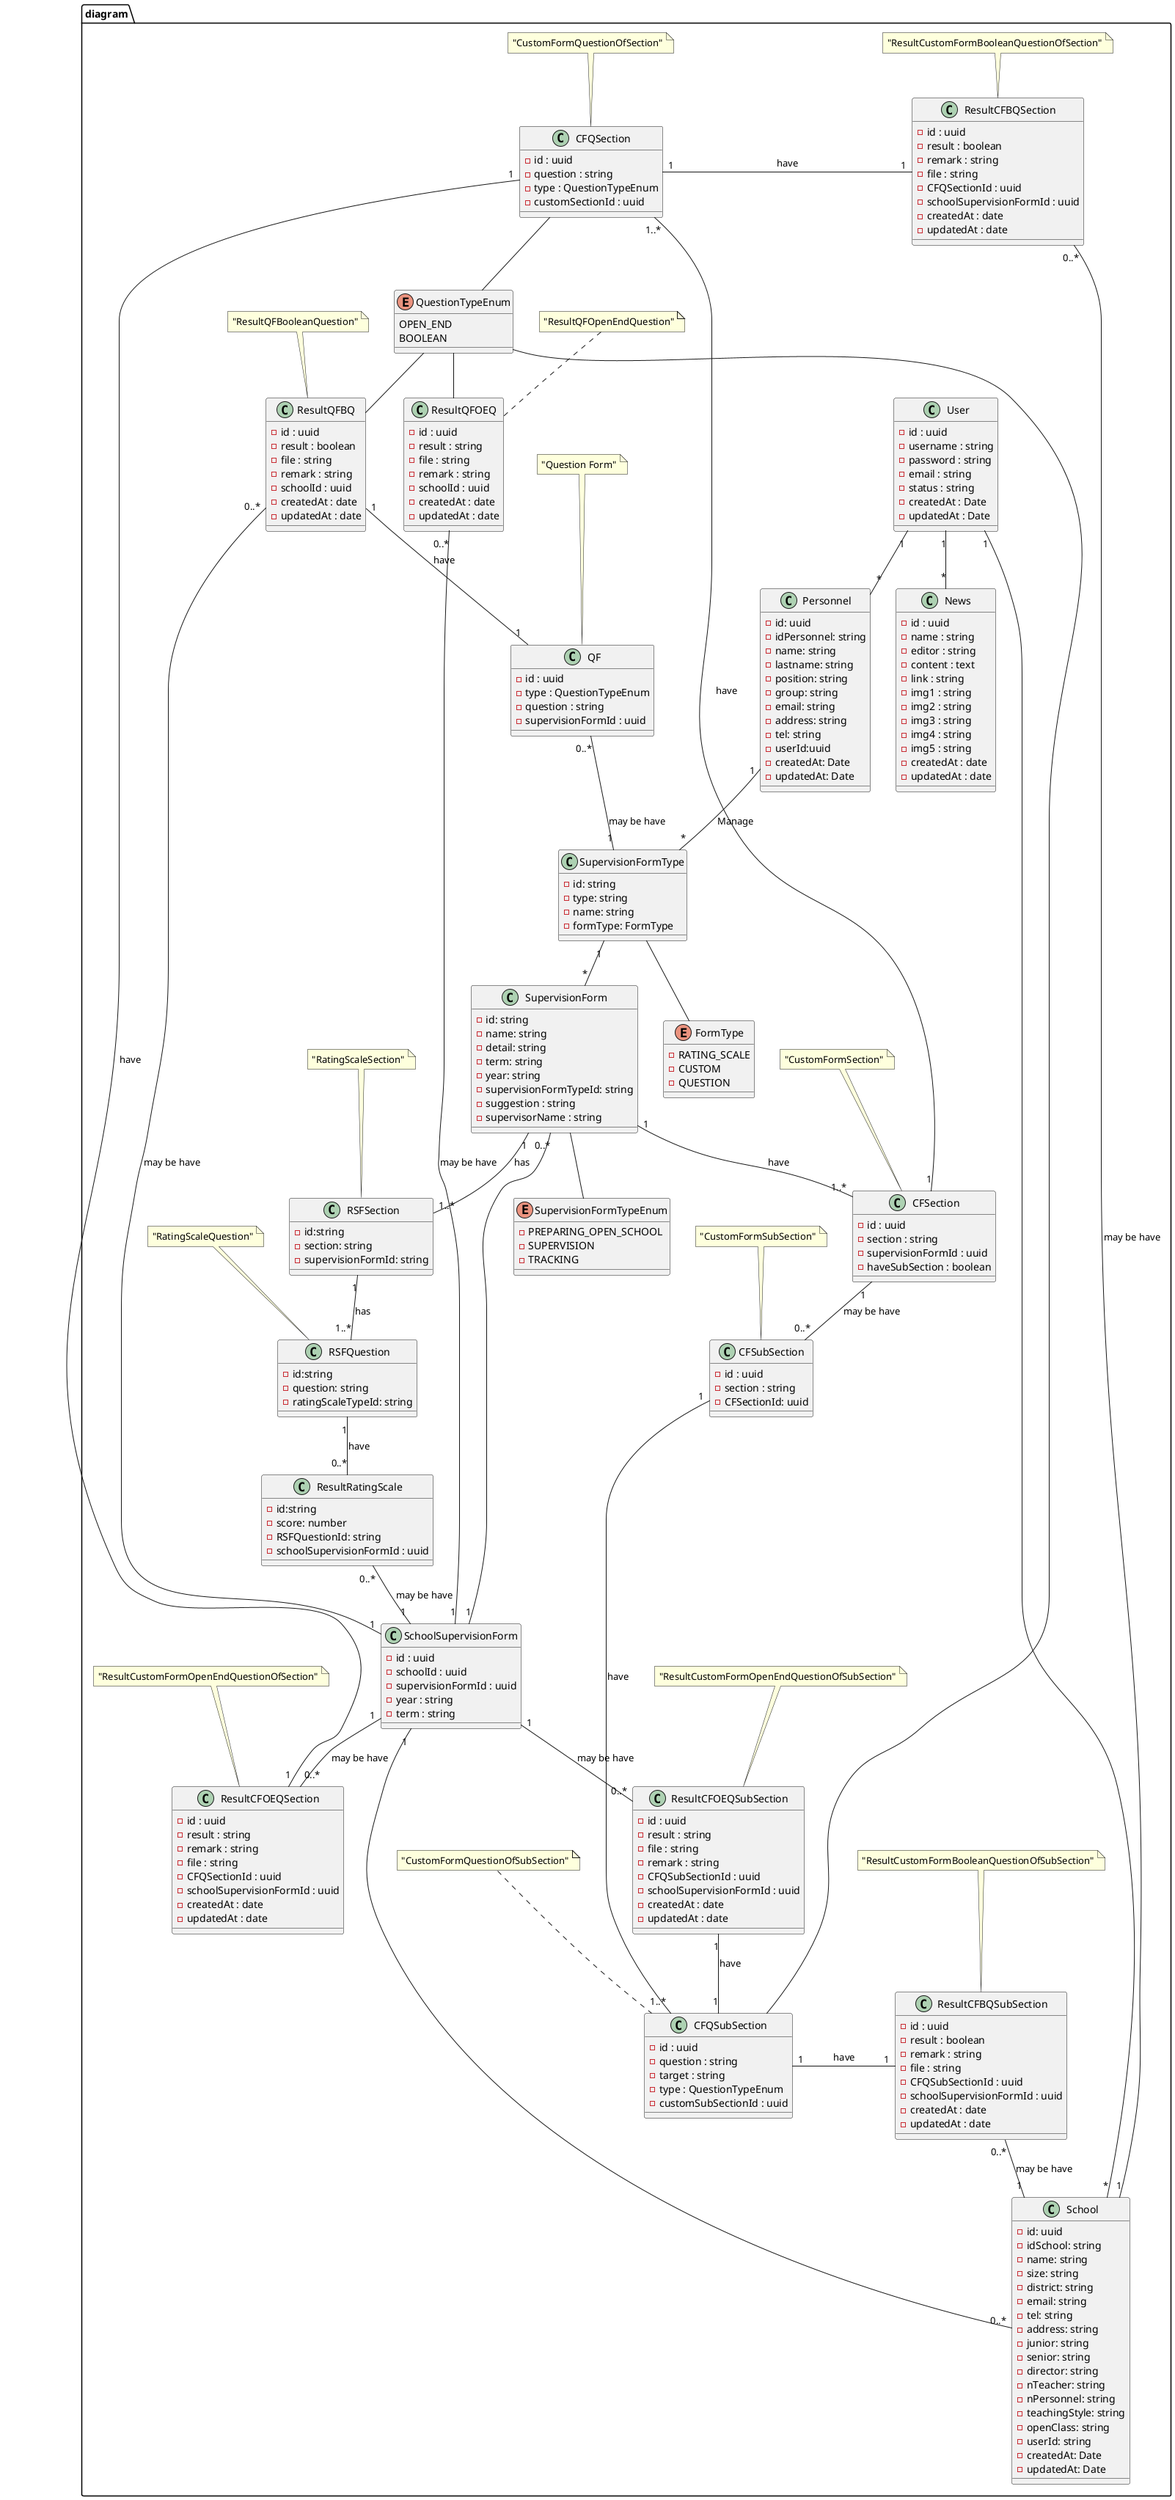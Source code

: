 @startuml
'https://plantuml.com/class-diagram


package diagram {


	class User {
		- id : uuid
		- username : string
		- password : string
		- email : string
		- status : string
		- createdAt : Date
		- updatedAt : Date
	}


	class School {
		- id: uuid
		- idSchool: string
		- name: string
		- size: string
		- district: string
		- email: string
		- tel: string
		- address: string
		- junior: string
		- senior: string
		- director: string
		- nTeacher: string
		- nPersonnel: string
		- teachingStyle: string
		- openClass: string
		- userId: string
		- createdAt: Date
		- updatedAt: Date

	}

	enum SupervisionFormTypeEnum {
		- PREPARING_OPEN_SCHOOL
		- SUPERVISION
		- TRACKING
	}

	enum FormType {
		- RATING_SCALE
		- CUSTOM
		- QUESTION
	}

	class SupervisionFormType {
		- id: string
		- type: string
		- name: string
		- formType: FormType
	}

	class SupervisionForm {
		- id: string
		- name: string
		- detail: string
		- term: string
		- year: string
		- supervisionFormTypeId: string
		- suggestion : string
		- supervisorName : string
	}

	class RSFSection {
		- id:string
		- section: string
		- supervisionFormId: string
	}
	note top of RSFSection : "RatingScaleSection"

	class RSFQuestion {
		- id:string
		- question: string
		- ratingScaleTypeId: string
	}
    note top of RSFQuestion : "RatingScaleQuestion"


	class ResultRatingScale {
		- id:string
		- score: number
		- RSFQuestionId: string
		- schoolSupervisionFormId : uuid
	}

	class Personnel {
		- id: uuid
		- idPersonnel: string
		- name: string
		- lastname: string
		- position: string
		- group: string
		- 	email: string
		-	address: string
		-	tel: string
		-	userId:uuid
		-	createdAt: Date
		-	updatedAt: Date
		}
		
		enum QuestionTypeEnum {
			OPEN_END
			BOOLEAN
		}
       

		class CFSection {
			- id : uuid
			- section : string
			- supervisionFormId : uuid
			- haveSubSection : boolean
		}
        note top of CFSection : "CustomFormSection"

		class CFSubSection {
			- id : uuid
			- section : string
			- CFSectionId: uuid
		}
		note top of CFSubSection : "CustomFormSubSection"


		class CFQSection {
			- id : uuid
			- question : string
			- type : QuestionTypeEnum
			- customSectionId : uuid
		}
note top of CFQSection : "CustomFormQuestionOfSection"

		class CFQSubSection {
			- id : uuid
			- question : string
			- target : string
			- type : QuestionTypeEnum
			- customSubSectionId : uuid
		}
		  note top of CFQSubSection : "CustomFormQuestionOfSubSection"


		class ResultCFBQSection {
			- id : uuid
			- result : boolean
			- remark : string
			  - file : string
			- CFQSectionId : uuid
			- schoolSupervisionFormId : uuid
            - createdAt : date
            - updatedAt : date
		}
         note top of ResultCFBQSection : "ResultCustomFormBooleanQuestionOfSection"

		class ResultCFOEQSection {
			- id : uuid
			- result : string
			- remark : string
            - file : string
			- CFQSectionId : uuid
			- schoolSupervisionFormId : uuid
            - createdAt : date
            - updatedAt : date
		}
         note top of ResultCFOEQSection : "ResultCustomFormOpenEndQuestionOfSection"


		class ResultCFBQSubSection {
			- id : uuid
			- result : boolean
			- remark : string
			  - file : string
			- CFQSubSectionId : uuid
			- schoolSupervisionFormId : uuid
            - createdAt : date
            - updatedAt : date
		}
		  note top of ResultCFBQSubSection : "ResultCustomFormBooleanQuestionOfSubSection"


		class ResultCFOEQSubSection {
			- id : uuid
			- result : string
            - file : string
			- remark : string
			- CFQSubSectionId : uuid
			- schoolSupervisionFormId : uuid
            - createdAt : date
            - updatedAt : date
		}
		  note top of ResultCFOEQSubSection : "ResultCustomFormOpenEndQuestionOfSubSection"

		class QF {
			- id : uuid
			- type : QuestionTypeEnum
			- question : string
			- supervisionFormId : uuid
		}
		  note top of QF : "Question Form"

		class ResultQFBQ  {
		    - id : uuid
		    - result : boolean
		    - file : string
		    - remark : string
		    - schoolId : uuid
		    - createdAt : date
		    - updatedAt : date
		}
		 note top of ResultQFBQ : "ResultQFBooleanQuestion"


		class ResultQFOEQ  {
        		    - id : uuid
        		    - result : string
        		    - file : string
        		    - remark : string
        		    - schoolId : uuid
        		    - createdAt : date
        		    - updatedAt : date
        		}
		 note top of ResultQFOEQ : "ResultQFOpenEndQuestion"


		class SchoolSupervisionForm {
		    - id : uuid
		    - schoolId : uuid
		    - supervisionFormId : uuid
		    - year : string
		    - term : string
		}

		class News {
		    - id : uuid
		    - name : string
		    - editor : string
		    - content : text
		    - link : string
		    - img1 : string
		    - img2 : string
		    - img3 : string
		    - img4 : string
		    - img5 : string
            - createdAt : date
            - updatedAt : date
		}

		User "1" -- "*" School
		User "1" -- "*" News
		User "1" -- "*" Personnel
		Personnel "1" -- "*" SupervisionFormType : "Manage"


		SupervisionFormType "1" -- "*" SupervisionForm
		SupervisionFormType -- FormType

		SupervisionForm -- SupervisionFormTypeEnum

'		SupervisionForm "M" .. "M" School : ""

        SupervisionForm "0..*" -- "1" SchoolSupervisionForm
        SchoolSupervisionForm "1" -- "0..*" School

		SupervisionForm "1" -- "1..*" RSFSection : "has"
		RSFSection "1" -- "1..*" RSFQuestion : "has"
		RSFQuestion "1" -- "0..*" ResultRatingScale : "have"

		SupervisionForm "1" -- "1..*" CFSection : "have"
		CFSection "1" -- "0..*" CFSubSection : "may be have"

		CFSection "1" -- "1..*" CFQSection : "have"
		CFSubSection "1" -- "1..*" CFQSubSection : "have"

        CFQSection -- QuestionTypeEnum
        CFQSubSection -- QuestionTypeEnum

		ResultCFBQSection "1" -left- "1" CFQSection : "have"
		ResultCFOEQSection "1" -up- "1" CFQSection : "have"

		ResultCFBQSubSection "1" -left- "1" CFQSubSection : "have"
		ResultCFOEQSubSection "1" -- "1" CFQSubSection : "have"

        SupervisionFormType "1" -up- "0..*" QF : "may be have"

        ResultCFBQSection "0..*" -- "1" School : "may be have"
        ResultCFBQSubSection "0..*" -- "1" School : "may be have"

        SchoolSupervisionForm "1" -- "0..*" ResultCFOEQSection : "may be have"
        SchoolSupervisionForm "1" -- "0..*" ResultCFOEQSubSection : "may be have"
        ResultRatingScale "0..*" -- "1" SchoolSupervisionForm : "may be have"

        ResultQFBQ "0..*" -- "1" SchoolSupervisionForm : "may be have"
        ResultQFOEQ "0..*" -- "1" SchoolSupervisionForm : "may be have"


        QuestionTypeEnum -- ResultQFBQ
        QuestionTypeEnum -- ResultQFOEQ

        QF "1" -up- "1" ResultQFBQ : "have"

	}

	@enduml

